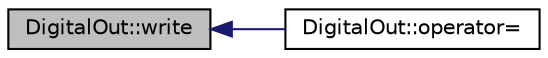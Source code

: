 digraph "DigitalOut::write"
{
  edge [fontname="Helvetica",fontsize="10",labelfontname="Helvetica",labelfontsize="10"];
  node [fontname="Helvetica",fontsize="10",shape=record];
  rankdir="LR";
  Node24 [label="DigitalOut::write",height=0.2,width=0.4,color="black", fillcolor="grey75", style="filled", fontcolor="black"];
  Node24 -> Node25 [dir="back",color="midnightblue",fontsize="10",style="solid",fontname="Helvetica"];
  Node25 [label="DigitalOut::operator=",height=0.2,width=0.4,color="black", fillcolor="white", style="filled",URL="$class_digital_out.html#a4a6729ae00612fa1b49408e1f6e8a645"];
}
